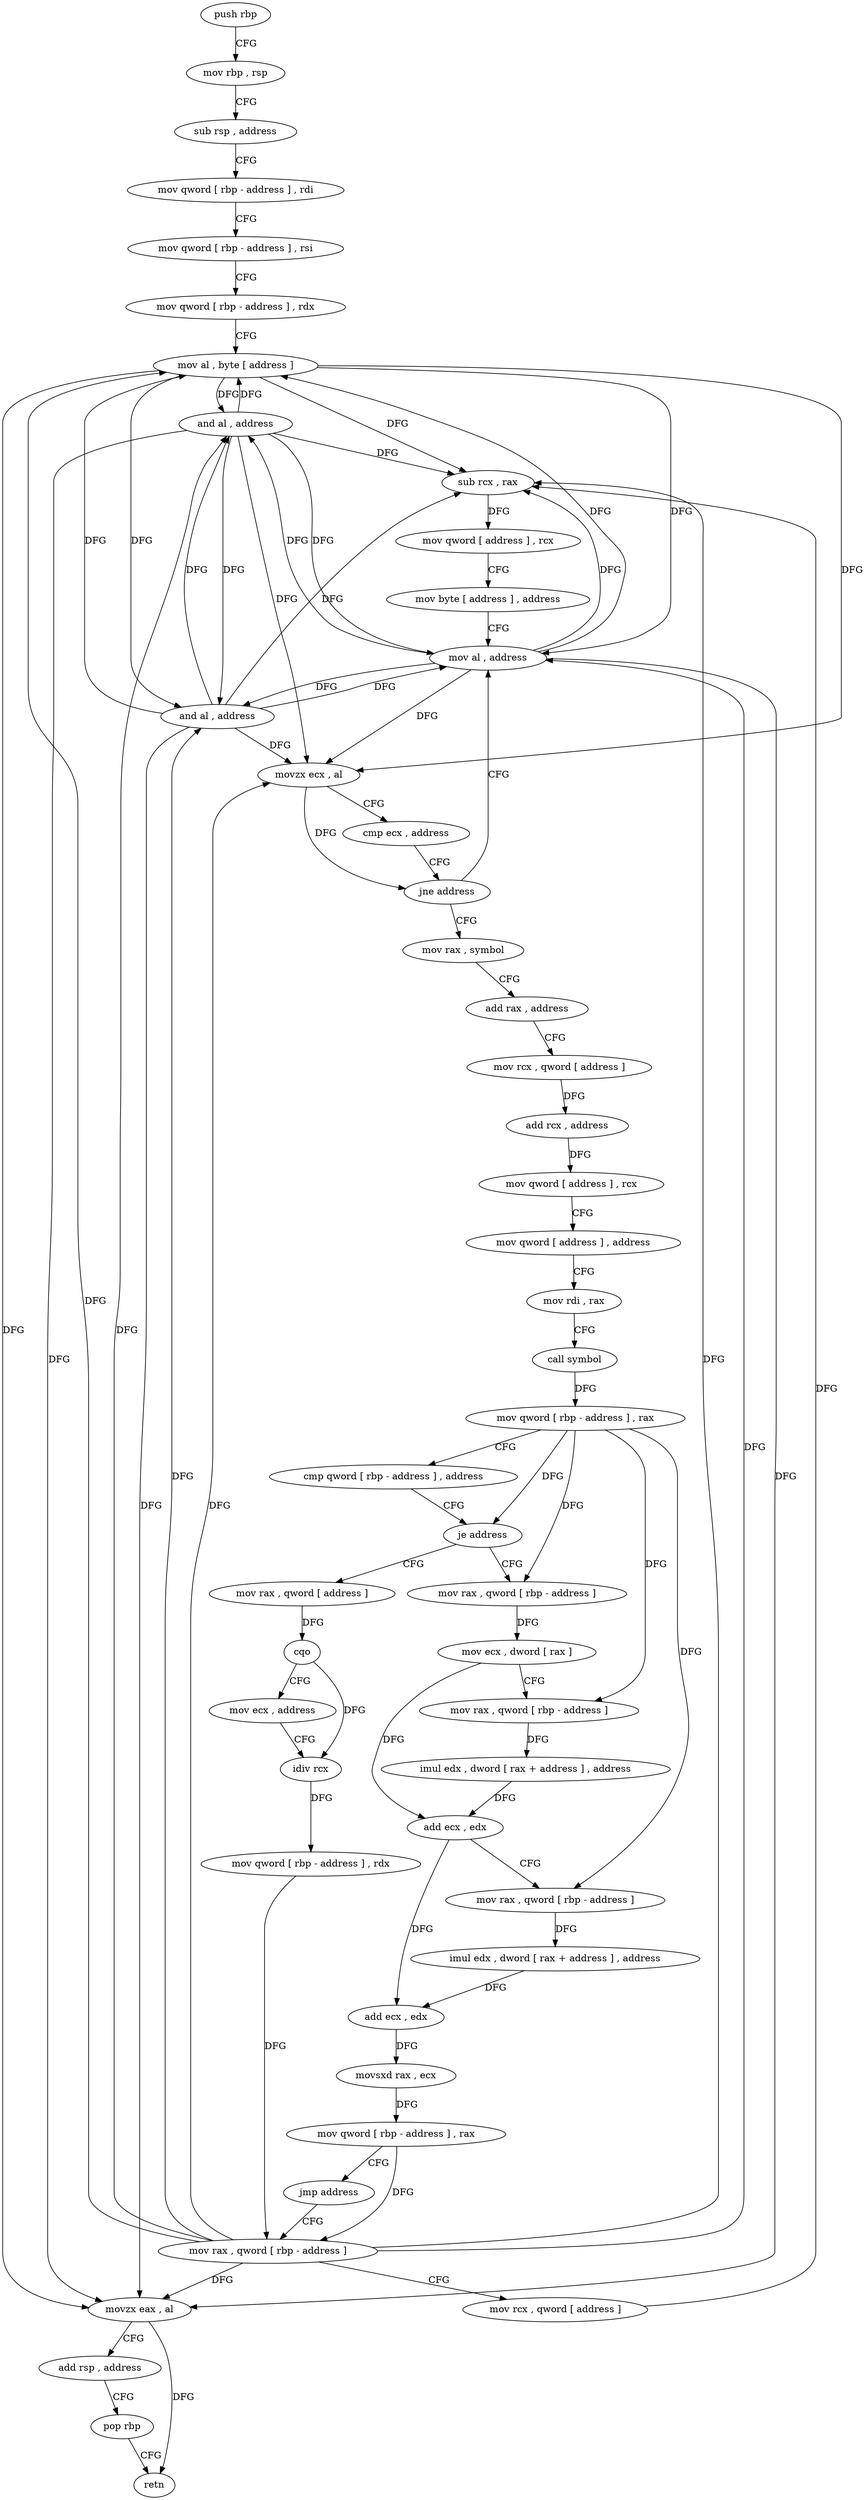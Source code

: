 digraph "func" {
"4270400" [label = "push rbp" ]
"4270401" [label = "mov rbp , rsp" ]
"4270404" [label = "sub rsp , address" ]
"4270408" [label = "mov qword [ rbp - address ] , rdi" ]
"4270412" [label = "mov qword [ rbp - address ] , rsi" ]
"4270416" [label = "mov qword [ rbp - address ] , rdx" ]
"4270420" [label = "mov al , byte [ address ]" ]
"4270427" [label = "and al , address" ]
"4270429" [label = "movzx ecx , al" ]
"4270432" [label = "cmp ecx , address" ]
"4270435" [label = "jne address" ]
"4270609" [label = "mov al , address" ]
"4270441" [label = "mov rax , symbol" ]
"4270611" [label = "and al , address" ]
"4270613" [label = "movzx eax , al" ]
"4270616" [label = "add rsp , address" ]
"4270620" [label = "pop rbp" ]
"4270621" [label = "retn" ]
"4270451" [label = "add rax , address" ]
"4270457" [label = "mov rcx , qword [ address ]" ]
"4270465" [label = "add rcx , address" ]
"4270472" [label = "mov qword [ address ] , rcx" ]
"4270480" [label = "mov qword [ address ] , address" ]
"4270492" [label = "mov rdi , rax" ]
"4270495" [label = "call symbol" ]
"4270500" [label = "mov qword [ rbp - address ] , rax" ]
"4270504" [label = "cmp qword [ rbp - address ] , address" ]
"4270509" [label = "je address" ]
"4270556" [label = "mov rax , qword [ address ]" ]
"4270515" [label = "mov rax , qword [ rbp - address ]" ]
"4270564" [label = "cqo" ]
"4270566" [label = "mov ecx , address" ]
"4270571" [label = "idiv rcx" ]
"4270574" [label = "mov qword [ rbp - address ] , rdx" ]
"4270578" [label = "mov rax , qword [ rbp - address ]" ]
"4270519" [label = "mov ecx , dword [ rax ]" ]
"4270521" [label = "mov rax , qword [ rbp - address ]" ]
"4270525" [label = "imul edx , dword [ rax + address ] , address" ]
"4270529" [label = "add ecx , edx" ]
"4270531" [label = "mov rax , qword [ rbp - address ]" ]
"4270535" [label = "imul edx , dword [ rax + address ] , address" ]
"4270542" [label = "add ecx , edx" ]
"4270544" [label = "movsxd rax , ecx" ]
"4270547" [label = "mov qword [ rbp - address ] , rax" ]
"4270551" [label = "jmp address" ]
"4270582" [label = "mov rcx , qword [ address ]" ]
"4270590" [label = "sub rcx , rax" ]
"4270593" [label = "mov qword [ address ] , rcx" ]
"4270601" [label = "mov byte [ address ] , address" ]
"4270400" -> "4270401" [ label = "CFG" ]
"4270401" -> "4270404" [ label = "CFG" ]
"4270404" -> "4270408" [ label = "CFG" ]
"4270408" -> "4270412" [ label = "CFG" ]
"4270412" -> "4270416" [ label = "CFG" ]
"4270416" -> "4270420" [ label = "CFG" ]
"4270420" -> "4270427" [ label = "DFG" ]
"4270420" -> "4270429" [ label = "DFG" ]
"4270420" -> "4270609" [ label = "DFG" ]
"4270420" -> "4270611" [ label = "DFG" ]
"4270420" -> "4270613" [ label = "DFG" ]
"4270420" -> "4270590" [ label = "DFG" ]
"4270427" -> "4270429" [ label = "DFG" ]
"4270427" -> "4270420" [ label = "DFG" ]
"4270427" -> "4270609" [ label = "DFG" ]
"4270427" -> "4270611" [ label = "DFG" ]
"4270427" -> "4270613" [ label = "DFG" ]
"4270427" -> "4270590" [ label = "DFG" ]
"4270429" -> "4270432" [ label = "CFG" ]
"4270429" -> "4270435" [ label = "DFG" ]
"4270432" -> "4270435" [ label = "CFG" ]
"4270435" -> "4270609" [ label = "CFG" ]
"4270435" -> "4270441" [ label = "CFG" ]
"4270609" -> "4270611" [ label = "DFG" ]
"4270609" -> "4270420" [ label = "DFG" ]
"4270609" -> "4270427" [ label = "DFG" ]
"4270609" -> "4270429" [ label = "DFG" ]
"4270609" -> "4270613" [ label = "DFG" ]
"4270609" -> "4270590" [ label = "DFG" ]
"4270441" -> "4270451" [ label = "CFG" ]
"4270611" -> "4270613" [ label = "DFG" ]
"4270611" -> "4270420" [ label = "DFG" ]
"4270611" -> "4270427" [ label = "DFG" ]
"4270611" -> "4270429" [ label = "DFG" ]
"4270611" -> "4270609" [ label = "DFG" ]
"4270611" -> "4270590" [ label = "DFG" ]
"4270613" -> "4270616" [ label = "CFG" ]
"4270613" -> "4270621" [ label = "DFG" ]
"4270616" -> "4270620" [ label = "CFG" ]
"4270620" -> "4270621" [ label = "CFG" ]
"4270451" -> "4270457" [ label = "CFG" ]
"4270457" -> "4270465" [ label = "DFG" ]
"4270465" -> "4270472" [ label = "DFG" ]
"4270472" -> "4270480" [ label = "CFG" ]
"4270480" -> "4270492" [ label = "CFG" ]
"4270492" -> "4270495" [ label = "CFG" ]
"4270495" -> "4270500" [ label = "DFG" ]
"4270500" -> "4270504" [ label = "CFG" ]
"4270500" -> "4270509" [ label = "DFG" ]
"4270500" -> "4270515" [ label = "DFG" ]
"4270500" -> "4270521" [ label = "DFG" ]
"4270500" -> "4270531" [ label = "DFG" ]
"4270504" -> "4270509" [ label = "CFG" ]
"4270509" -> "4270556" [ label = "CFG" ]
"4270509" -> "4270515" [ label = "CFG" ]
"4270556" -> "4270564" [ label = "DFG" ]
"4270515" -> "4270519" [ label = "DFG" ]
"4270564" -> "4270566" [ label = "CFG" ]
"4270564" -> "4270571" [ label = "DFG" ]
"4270566" -> "4270571" [ label = "CFG" ]
"4270571" -> "4270574" [ label = "DFG" ]
"4270574" -> "4270578" [ label = "DFG" ]
"4270578" -> "4270582" [ label = "CFG" ]
"4270578" -> "4270420" [ label = "DFG" ]
"4270578" -> "4270427" [ label = "DFG" ]
"4270578" -> "4270429" [ label = "DFG" ]
"4270578" -> "4270609" [ label = "DFG" ]
"4270578" -> "4270611" [ label = "DFG" ]
"4270578" -> "4270613" [ label = "DFG" ]
"4270578" -> "4270590" [ label = "DFG" ]
"4270519" -> "4270521" [ label = "CFG" ]
"4270519" -> "4270529" [ label = "DFG" ]
"4270521" -> "4270525" [ label = "DFG" ]
"4270525" -> "4270529" [ label = "DFG" ]
"4270529" -> "4270531" [ label = "CFG" ]
"4270529" -> "4270542" [ label = "DFG" ]
"4270531" -> "4270535" [ label = "DFG" ]
"4270535" -> "4270542" [ label = "DFG" ]
"4270542" -> "4270544" [ label = "DFG" ]
"4270544" -> "4270547" [ label = "DFG" ]
"4270547" -> "4270551" [ label = "CFG" ]
"4270547" -> "4270578" [ label = "DFG" ]
"4270551" -> "4270578" [ label = "CFG" ]
"4270582" -> "4270590" [ label = "DFG" ]
"4270590" -> "4270593" [ label = "DFG" ]
"4270593" -> "4270601" [ label = "CFG" ]
"4270601" -> "4270609" [ label = "CFG" ]
}
